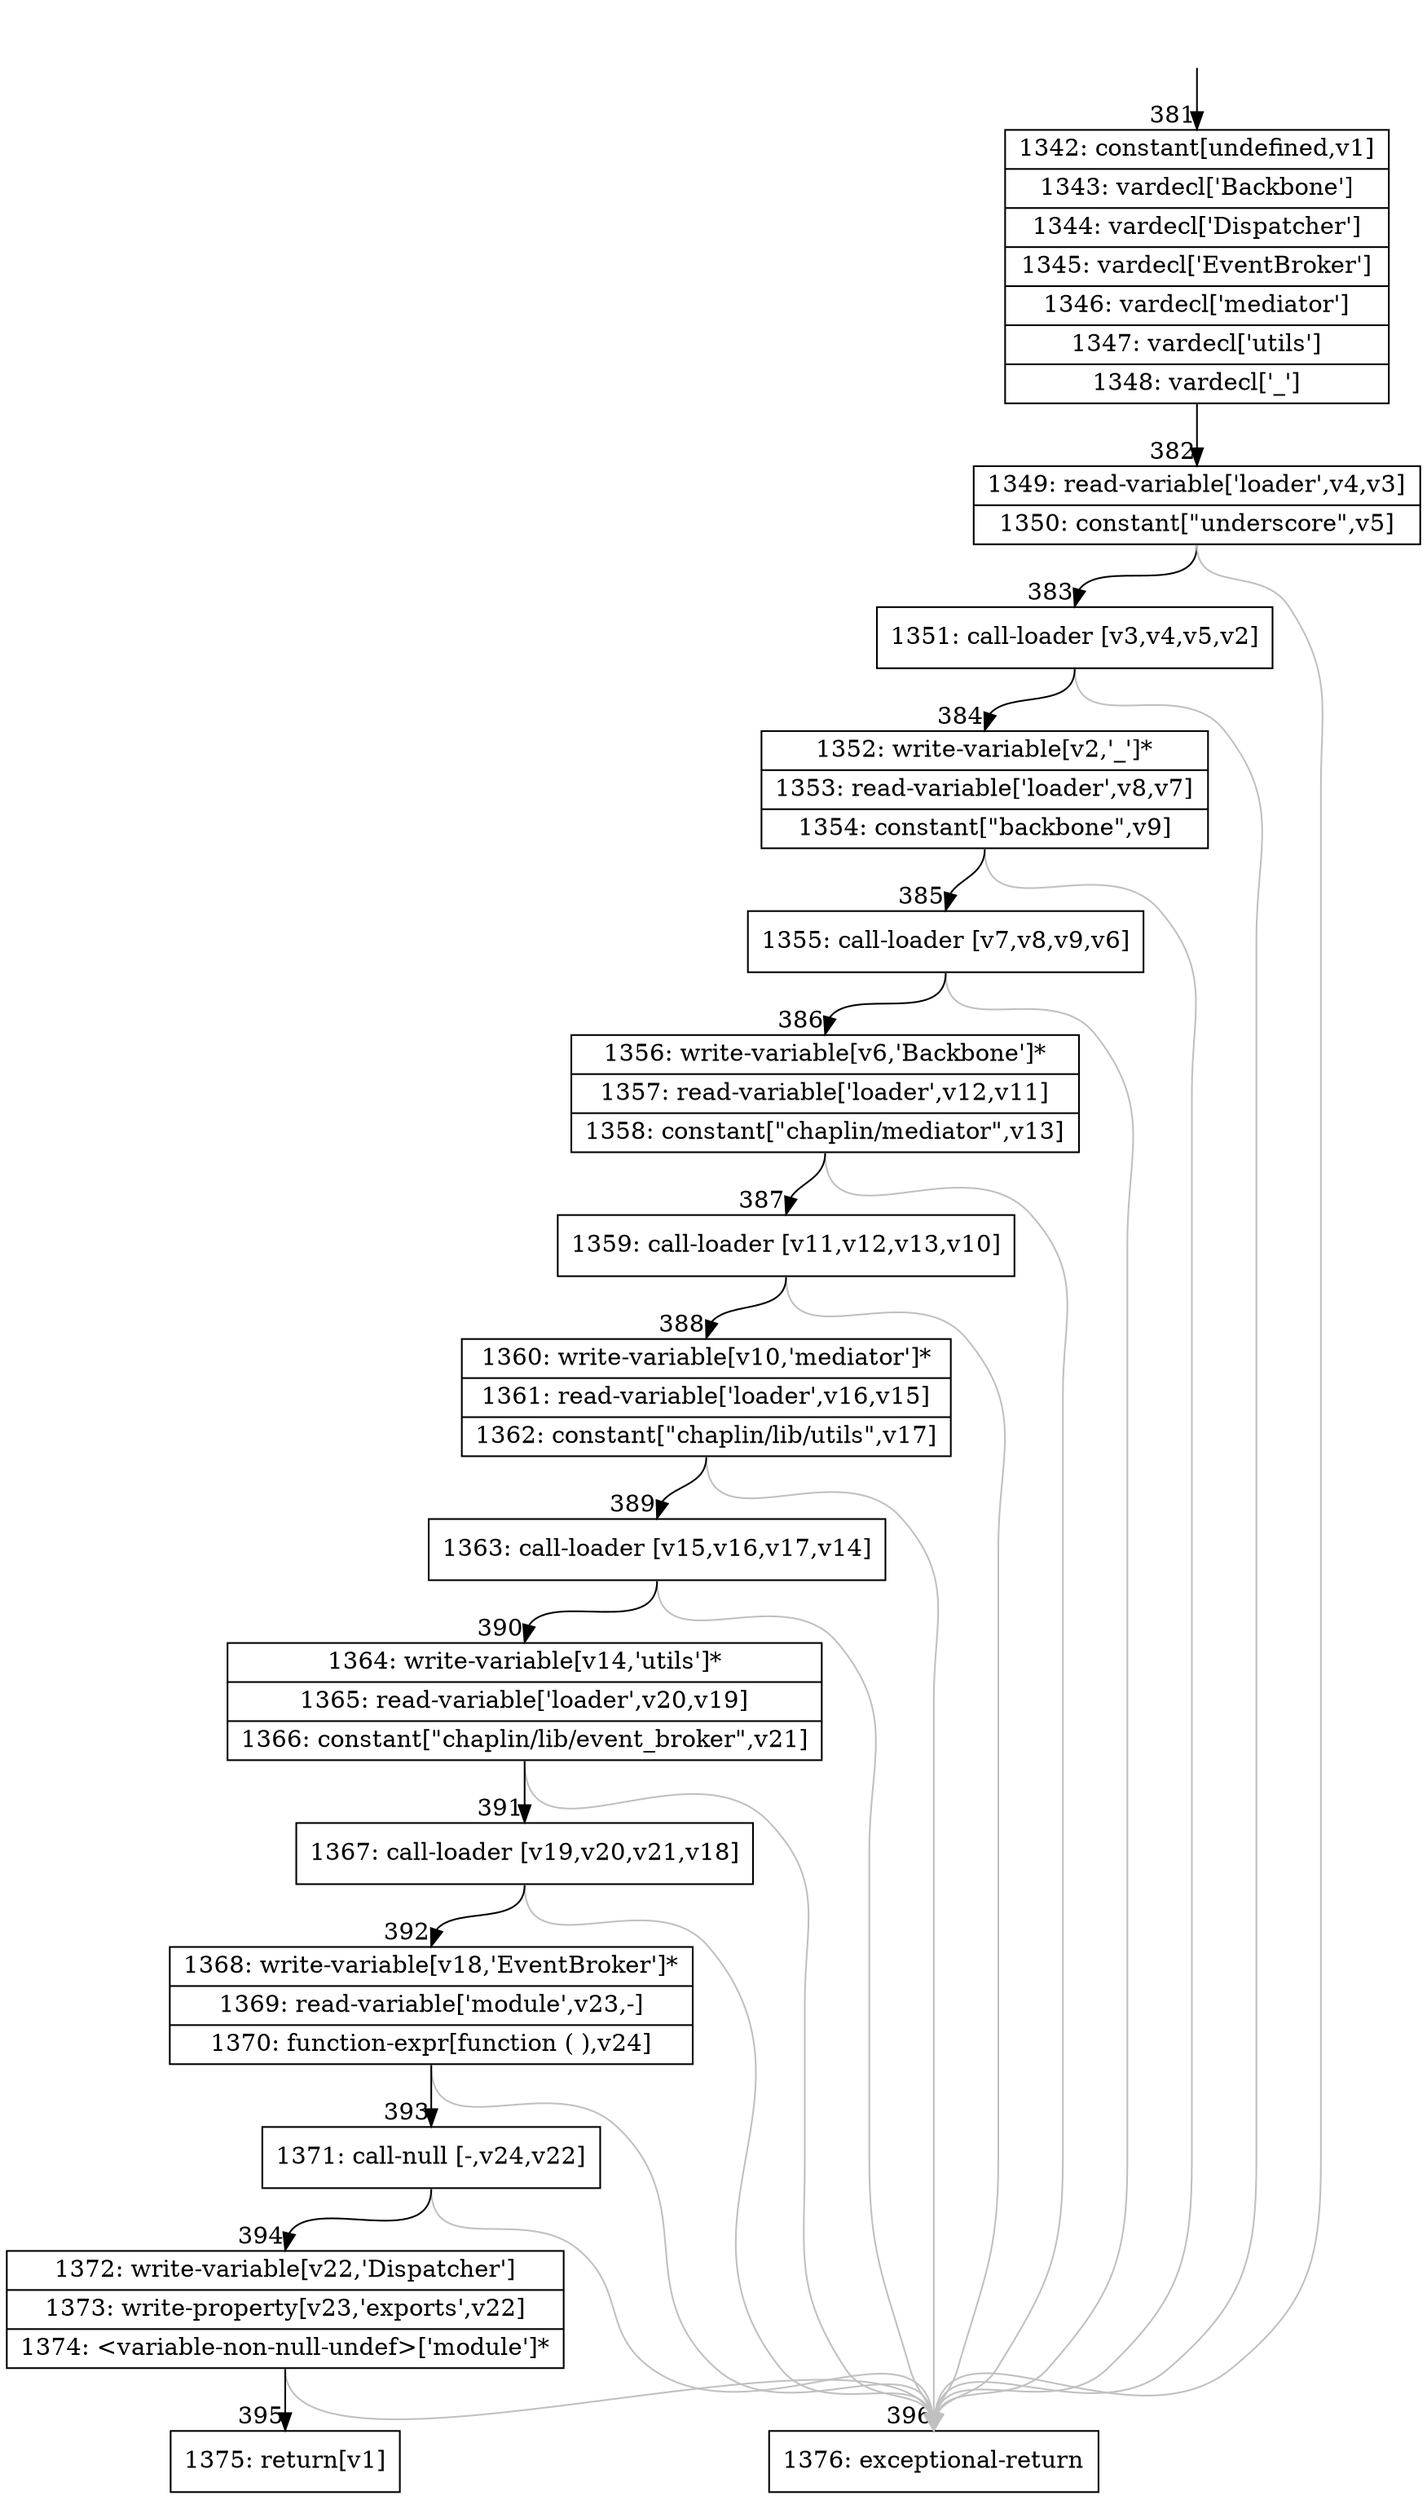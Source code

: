 digraph {
rankdir="TD"
BB_entry24[shape=none,label=""];
BB_entry24 -> BB381 [tailport=s, headport=n, headlabel="    381"]
BB381 [shape=record label="{1342: constant[undefined,v1]|1343: vardecl['Backbone']|1344: vardecl['Dispatcher']|1345: vardecl['EventBroker']|1346: vardecl['mediator']|1347: vardecl['utils']|1348: vardecl['_']}" ] 
BB381 -> BB382 [tailport=s, headport=n, headlabel="      382"]
BB382 [shape=record label="{1349: read-variable['loader',v4,v3]|1350: constant[\"underscore\",v5]}" ] 
BB382 -> BB383 [tailport=s, headport=n, headlabel="      383"]
BB382 -> BB396 [tailport=s, headport=n, color=gray, headlabel="      396"]
BB383 [shape=record label="{1351: call-loader [v3,v4,v5,v2]}" ] 
BB383 -> BB384 [tailport=s, headport=n, headlabel="      384"]
BB383 -> BB396 [tailport=s, headport=n, color=gray]
BB384 [shape=record label="{1352: write-variable[v2,'_']*|1353: read-variable['loader',v8,v7]|1354: constant[\"backbone\",v9]}" ] 
BB384 -> BB385 [tailport=s, headport=n, headlabel="      385"]
BB384 -> BB396 [tailport=s, headport=n, color=gray]
BB385 [shape=record label="{1355: call-loader [v7,v8,v9,v6]}" ] 
BB385 -> BB386 [tailport=s, headport=n, headlabel="      386"]
BB385 -> BB396 [tailport=s, headport=n, color=gray]
BB386 [shape=record label="{1356: write-variable[v6,'Backbone']*|1357: read-variable['loader',v12,v11]|1358: constant[\"chaplin/mediator\",v13]}" ] 
BB386 -> BB387 [tailport=s, headport=n, headlabel="      387"]
BB386 -> BB396 [tailport=s, headport=n, color=gray]
BB387 [shape=record label="{1359: call-loader [v11,v12,v13,v10]}" ] 
BB387 -> BB388 [tailport=s, headport=n, headlabel="      388"]
BB387 -> BB396 [tailport=s, headport=n, color=gray]
BB388 [shape=record label="{1360: write-variable[v10,'mediator']*|1361: read-variable['loader',v16,v15]|1362: constant[\"chaplin/lib/utils\",v17]}" ] 
BB388 -> BB389 [tailport=s, headport=n, headlabel="      389"]
BB388 -> BB396 [tailport=s, headport=n, color=gray]
BB389 [shape=record label="{1363: call-loader [v15,v16,v17,v14]}" ] 
BB389 -> BB390 [tailport=s, headport=n, headlabel="      390"]
BB389 -> BB396 [tailport=s, headport=n, color=gray]
BB390 [shape=record label="{1364: write-variable[v14,'utils']*|1365: read-variable['loader',v20,v19]|1366: constant[\"chaplin/lib/event_broker\",v21]}" ] 
BB390 -> BB391 [tailport=s, headport=n, headlabel="      391"]
BB390 -> BB396 [tailport=s, headport=n, color=gray]
BB391 [shape=record label="{1367: call-loader [v19,v20,v21,v18]}" ] 
BB391 -> BB392 [tailport=s, headport=n, headlabel="      392"]
BB391 -> BB396 [tailport=s, headport=n, color=gray]
BB392 [shape=record label="{1368: write-variable[v18,'EventBroker']*|1369: read-variable['module',v23,-]|1370: function-expr[function ( ),v24]}" ] 
BB392 -> BB393 [tailport=s, headport=n, headlabel="      393"]
BB392 -> BB396 [tailport=s, headport=n, color=gray]
BB393 [shape=record label="{1371: call-null [-,v24,v22]}" ] 
BB393 -> BB394 [tailport=s, headport=n, headlabel="      394"]
BB393 -> BB396 [tailport=s, headport=n, color=gray]
BB394 [shape=record label="{1372: write-variable[v22,'Dispatcher']|1373: write-property[v23,'exports',v22]|1374: \<variable-non-null-undef\>['module']*}" ] 
BB394 -> BB395 [tailport=s, headport=n, headlabel="      395"]
BB394 -> BB396 [tailport=s, headport=n, color=gray]
BB395 [shape=record label="{1375: return[v1]}" ] 
BB396 [shape=record label="{1376: exceptional-return}" ] 
//#$~ 393
}
